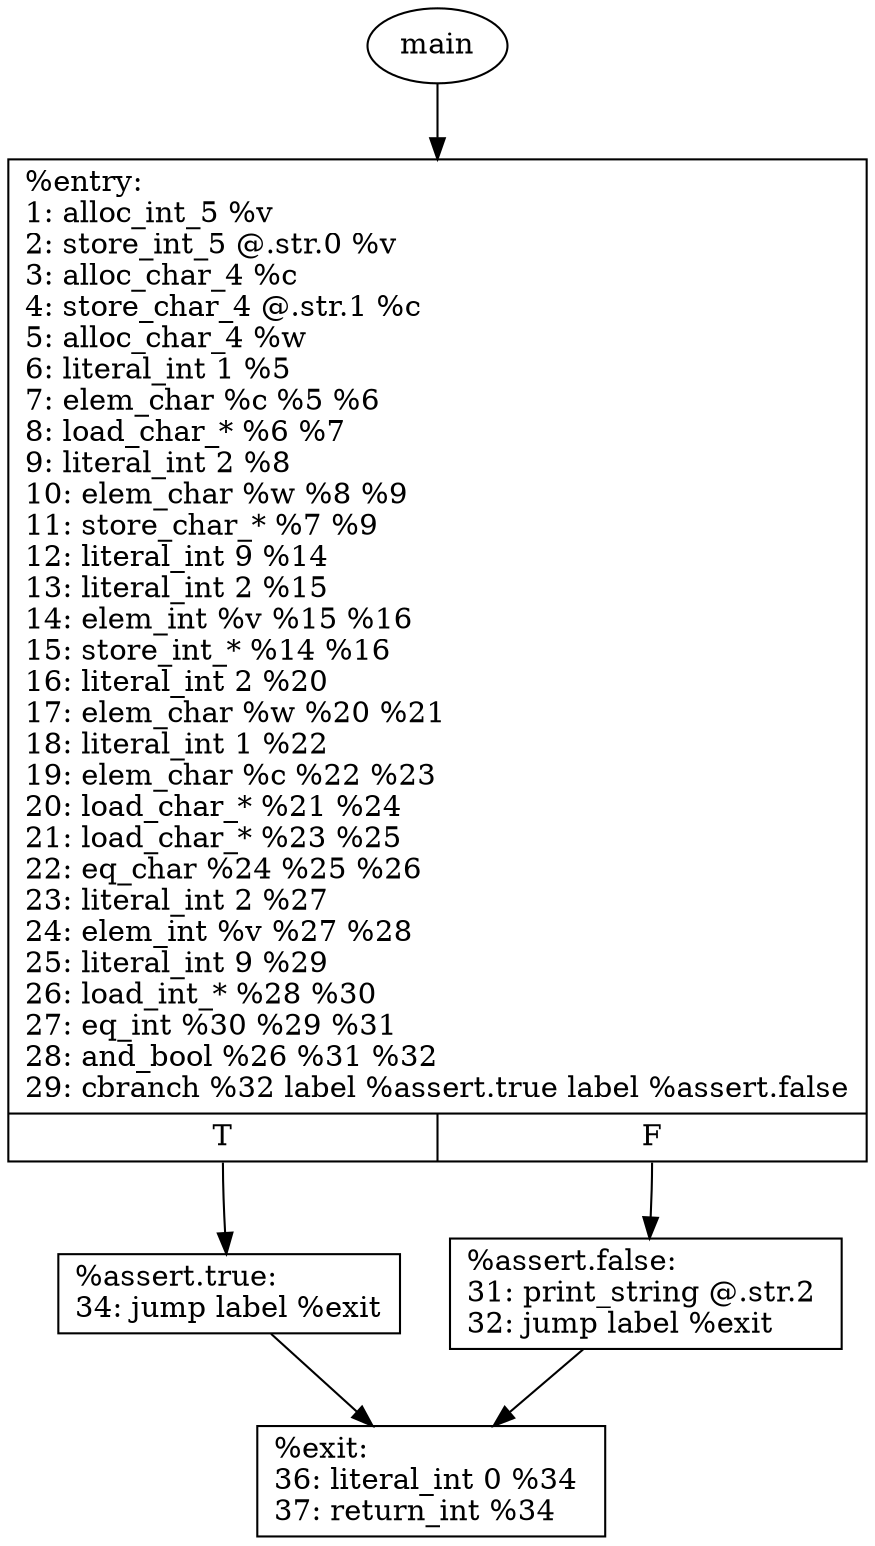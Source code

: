 digraph g {
	node [shape=record]
	main [shape=ellipse]
	main -> "%entry"
	"%entry" [label="{%entry:\l	1:   alloc_int_5 %v \l	2:   store_int_5 @.str.0 %v \l	3:   alloc_char_4 %c \l	4:   store_char_4 @.str.1 %c \l	5:   alloc_char_4 %w \l	6:   literal_int 1 %5 \l	7:   elem_char %c %5 %6 \l	8:   load_char_* %6 %7 \l	9:   literal_int 2 %8 \l	10:   elem_char %w %8 %9 \l	11:   store_char_* %7 %9 \l	12:   literal_int 9 %14 \l	13:   literal_int 2 %15 \l	14:   elem_int %v %15 %16 \l	15:   store_int_* %14 %16 \l	16:   literal_int 2 %20 \l	17:   elem_char %w %20 %21 \l	18:   literal_int 1 %22 \l	19:   elem_char %c %22 %23 \l	20:   load_char_* %21 %24 \l	21:   load_char_* %23 %25 \l	22:   eq_char %24 %25 %26 \l	23:   literal_int 2 %27 \l	24:   elem_int %v %27 %28 \l	25:   literal_int 9 %29 \l	26:   load_int_* %28 %30 \l	27:   eq_int %30 %29 %31 \l	28:   and_bool %26 %31 %32 \l	29:   cbranch %32 label %assert.true label %assert.false\l	|{<f0>T|<f1>F}}"]
	"%entry":f0 -> "%assert.true"
	"%entry":f1 -> "%assert.false"
	"%assert.false" [label="{%assert.false:\l	31:   print_string @.str.2 \l	32:   jump label %exit\l	}"]
	"%assert.false" -> "%exit"
	"%assert.true" [label="{%assert.true:\l	34:   jump label %exit\l	}"]
	"%assert.true" -> "%exit"
	"%exit" [label="{%exit:\l	36:   literal_int 0 %34 \l	37:   return_int %34\l	}"]
}
